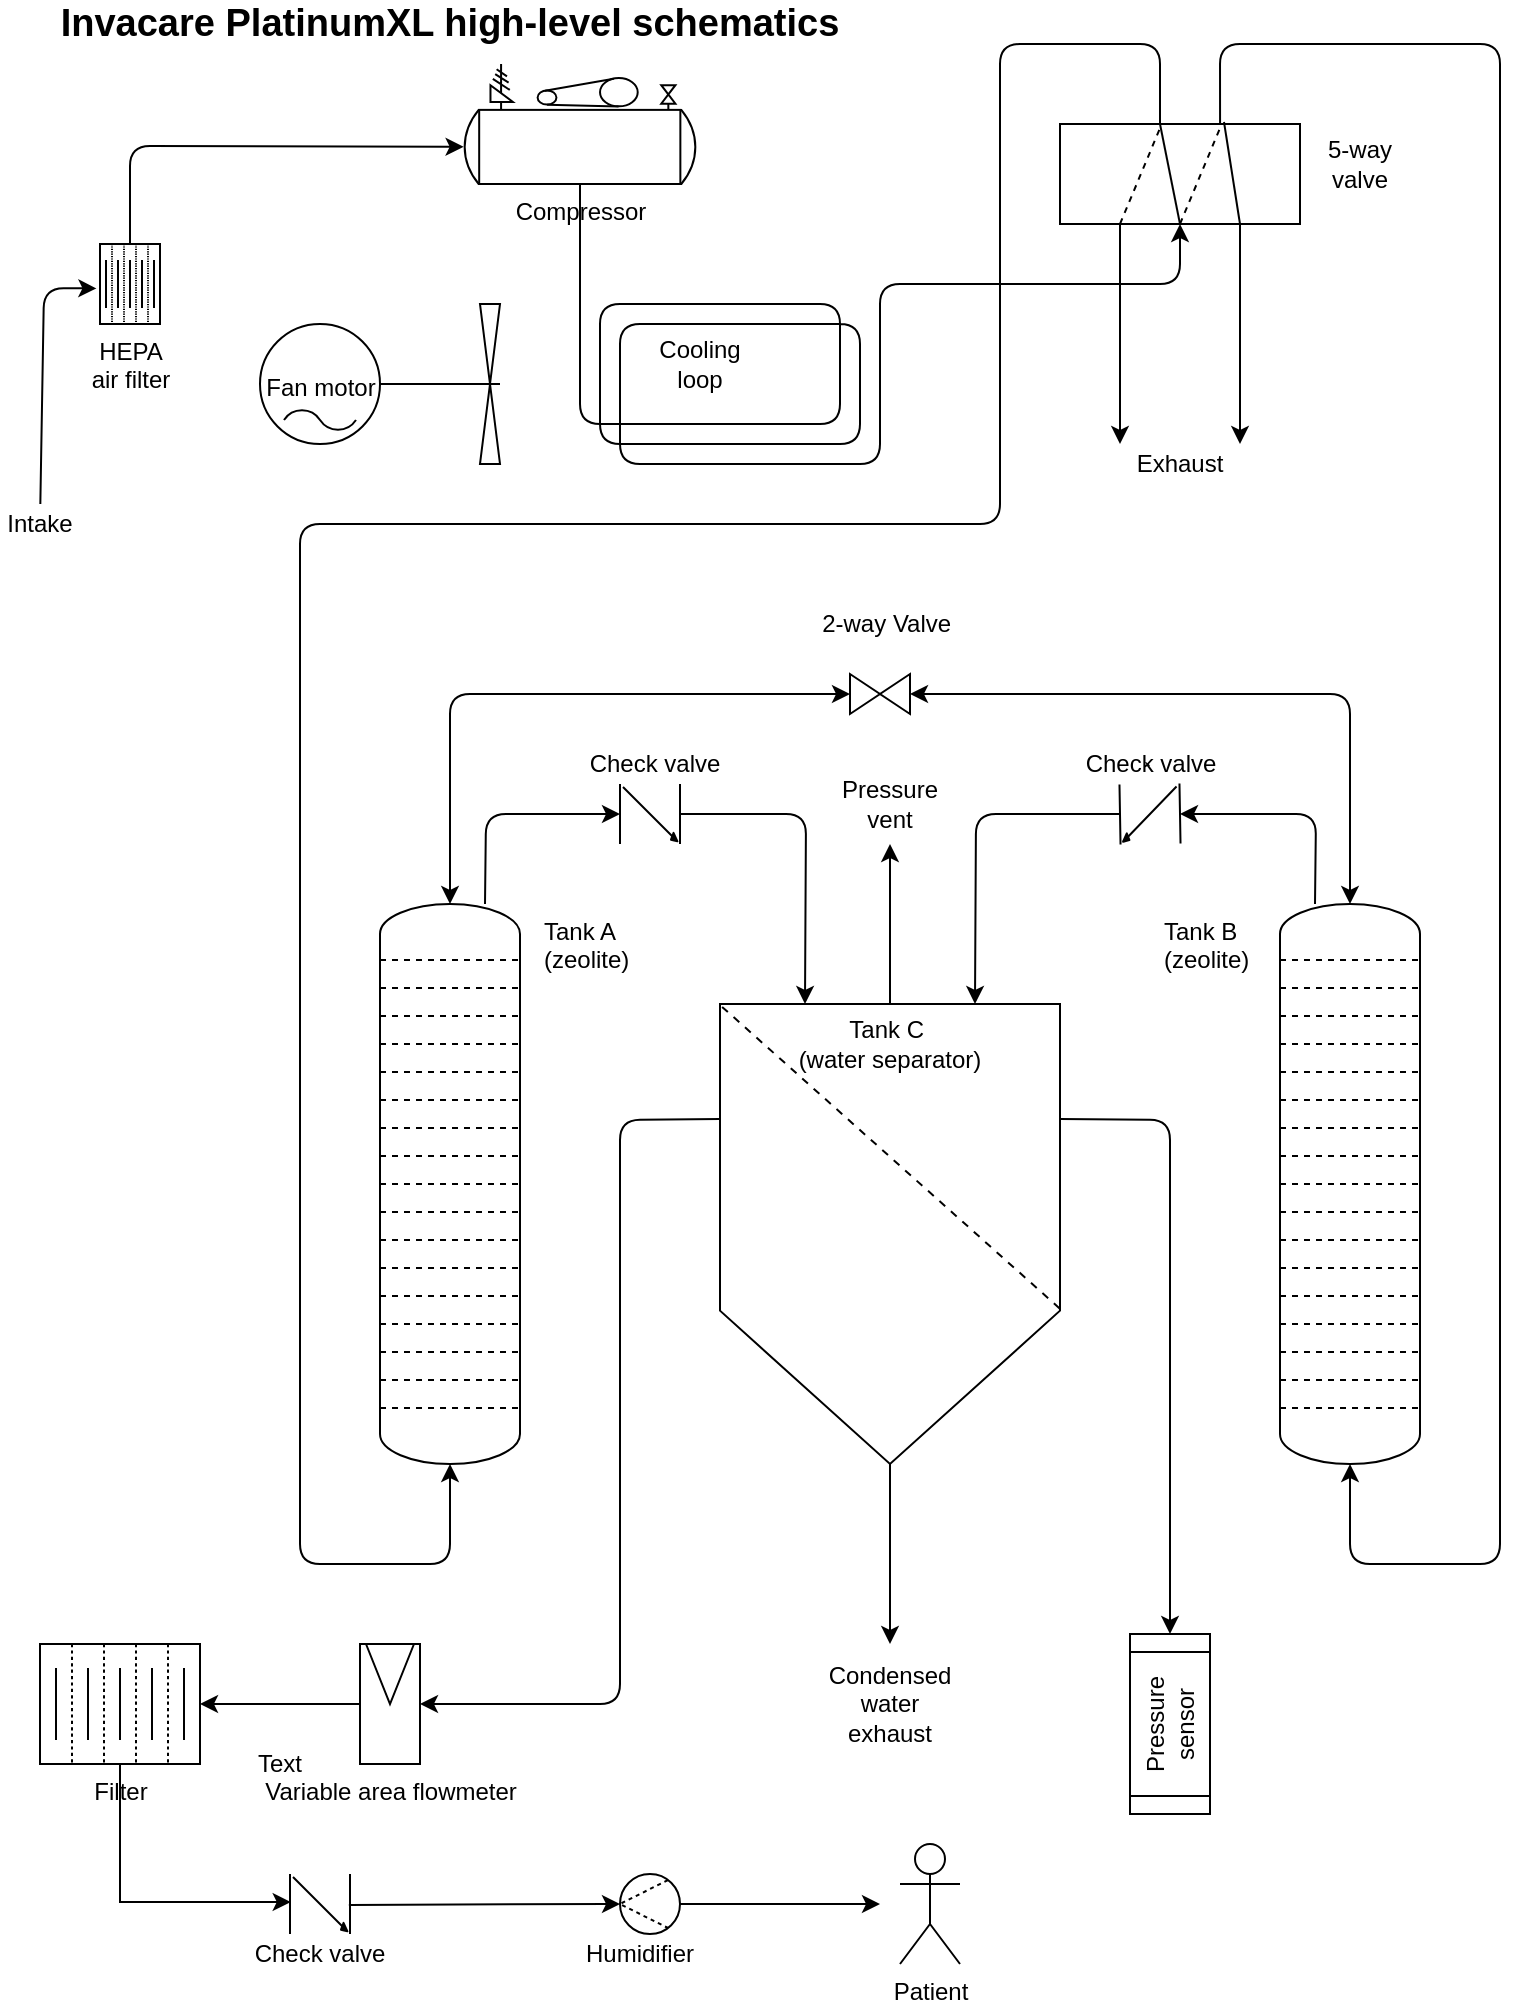 <mxfile version="12.8.5" type="google" pages="2"><diagram id="o3UDUGT663K1OVZrXmTl" name="Mechanical diagram"><mxGraphModel dx="1422" dy="762" grid="1" gridSize="10" guides="1" tooltips="1" connect="1" arrows="1" fold="1" page="1" pageScale="1" pageWidth="850" pageHeight="1100" math="0" shadow="0"><root><mxCell id="0"/><mxCell id="1" parent="0"/><mxCell id="xIg6QCw39Z3vxTg9VOTx-1" value="Compressor" style="verticalLabelPosition=bottom;outlineConnect=0;align=center;dashed=0;html=1;verticalAlign=top;shape=mxgraph.pid.compressors.ac_air_compressor;fontFamily=Helvetica;fontSize=12;fontColor=#000000;strokeColor=#000000;fillColor=#ffffff;" parent="1" vertex="1"><mxGeometry x="240" y="50" width="120" height="60" as="geometry"/></mxCell><mxCell id="xIg6QCw39Z3vxTg9VOTx-2" value="HEPA &lt;br&gt;air filter" style="verticalLabelPosition=bottom;align=center;dashed=0;html=1;verticalAlign=top;shape=mxgraph.pid.filters.press_filter;fontFamily=Helvetica;fontSize=12;fontColor=#000000;strokeColor=#000000;fillColor=#ffffff;" parent="1" vertex="1"><mxGeometry x="60" y="140" width="30" height="40" as="geometry"/></mxCell><mxCell id="xIg6QCw39Z3vxTg9VOTx-15" value="" style="endArrow=classic;html=1;exitX=0.5;exitY=1;exitDx=0;exitDy=0;entryX=0.5;entryY=1;entryDx=0;entryDy=0;" parent="1" source="xIg6QCw39Z3vxTg9VOTx-1" target="xIg6QCw39Z3vxTg9VOTx-26" edge="1"><mxGeometry width="50" height="50" relative="1" as="geometry"><mxPoint x="400" y="460" as="sourcePoint"/><mxPoint x="450" y="240" as="targetPoint"/><Array as="points"><mxPoint x="300" y="230"/><mxPoint x="430" y="230"/><mxPoint x="430" y="170"/><mxPoint x="310" y="170"/><mxPoint x="310" y="240"/><mxPoint x="440" y="240"/><mxPoint x="440" y="180"/><mxPoint x="320" y="180"/><mxPoint x="320" y="250"/><mxPoint x="450" y="250"/><mxPoint x="450" y="160"/><mxPoint x="600" y="160"/></Array></mxGeometry></mxCell><mxCell id="xIg6QCw39Z3vxTg9VOTx-26" value="" style="rounded=0;whiteSpace=wrap;html=1;fillColor=none;" parent="1" vertex="1"><mxGeometry x="540" y="80" width="120" height="50" as="geometry"/></mxCell><mxCell id="xIg6QCw39Z3vxTg9VOTx-29" value="" style="endArrow=classic;html=1;entryX=0.5;entryY=1;entryDx=0;entryDy=0;exitX=0.667;exitY=0;exitDx=0;exitDy=0;exitPerimeter=0;" parent="1" source="xIg6QCw39Z3vxTg9VOTx-26" target="xIg6QCw39Z3vxTg9VOTx-34" edge="1"><mxGeometry width="50" height="50" relative="1" as="geometry"><mxPoint x="640" y="40" as="sourcePoint"/><mxPoint x="630" y="200" as="targetPoint"/><Array as="points"><mxPoint x="620" y="40"/><mxPoint x="760" y="40"/><mxPoint x="760" y="280"/><mxPoint x="760" y="800"/><mxPoint x="685" y="800"/></Array></mxGeometry></mxCell><mxCell id="xIg6QCw39Z3vxTg9VOTx-30" value="" style="endArrow=classic;html=1;entryX=0.5;entryY=1;entryDx=0;entryDy=0;" parent="1" target="xIg6QCw39Z3vxTg9VOTx-33" edge="1"><mxGeometry width="50" height="50" relative="1" as="geometry"><mxPoint x="590" y="80" as="sourcePoint"/><mxPoint x="560" y="200" as="targetPoint"/><Array as="points"><mxPoint x="590" y="40"/><mxPoint x="510" y="40"/><mxPoint x="510" y="280"/><mxPoint x="160" y="280"/><mxPoint x="160" y="800"/><mxPoint x="235" y="800"/></Array></mxGeometry></mxCell><mxCell id="xIg6QCw39Z3vxTg9VOTx-31" value="Cooling loop" style="text;html=1;strokeColor=none;fillColor=none;align=center;verticalAlign=middle;whiteSpace=wrap;rounded=0;" parent="1" vertex="1"><mxGeometry x="340" y="190" width="40" height="20" as="geometry"/></mxCell><mxCell id="xIg6QCw39Z3vxTg9VOTx-32" value="" style="verticalLabelPosition=bottom;outlineConnect=0;align=center;dashed=0;html=1;verticalAlign=top;shape=mxgraph.pid.misc.screening_device,_sieve,_strainer;fontFamily=Helvetica;fontSize=12;fontColor=#000000;strokeColor=#000000;fillColor=#ffffff;" parent="1" vertex="1"><mxGeometry x="370" y="520" width="170" height="230" as="geometry"/></mxCell><mxCell id="xIg6QCw39Z3vxTg9VOTx-33" value="" style="verticalLabelPosition=bottom;outlineConnect=0;align=center;dashed=0;html=1;verticalAlign=top;shape=mxgraph.pid2misc.column;columnType=tray;fontFamily=Helvetica;fontSize=12;fontColor=#000000;strokeColor=#000000;" parent="1" vertex="1"><mxGeometry x="200" y="470" width="70" height="280" as="geometry"/></mxCell><mxCell id="xIg6QCw39Z3vxTg9VOTx-34" value="" style="verticalLabelPosition=bottom;outlineConnect=0;align=center;dashed=0;html=1;verticalAlign=top;shape=mxgraph.pid2misc.column;columnType=tray;fontFamily=Helvetica;fontSize=12;fontColor=#000000;strokeColor=#000000;" parent="1" vertex="1"><mxGeometry x="650" y="470" width="70" height="280" as="geometry"/></mxCell><mxCell id="xIg6QCw39Z3vxTg9VOTx-35" value="" style="endArrow=classic;html=1;exitX=0.75;exitY=1;exitDx=0;exitDy=0;" parent="1" source="xIg6QCw39Z3vxTg9VOTx-26" edge="1"><mxGeometry width="50" height="50" relative="1" as="geometry"><mxPoint x="400" y="320" as="sourcePoint"/><mxPoint x="630" y="240" as="targetPoint"/></mxGeometry></mxCell><mxCell id="xIg6QCw39Z3vxTg9VOTx-38" value="" style="endArrow=classic;html=1;exitX=0.25;exitY=1;exitDx=0;exitDy=0;" parent="1" source="xIg6QCw39Z3vxTg9VOTx-26" edge="1"><mxGeometry width="50" height="50" relative="1" as="geometry"><mxPoint x="400" y="320" as="sourcePoint"/><mxPoint x="570" y="240" as="targetPoint"/></mxGeometry></mxCell><mxCell id="xIg6QCw39Z3vxTg9VOTx-39" value="" style="shape=collate;whiteSpace=wrap;html=1;fillColor=none;rotation=-90;" parent="1" vertex="1"><mxGeometry x="440" y="350" width="20" height="30" as="geometry"/></mxCell><mxCell id="xIg6QCw39Z3vxTg9VOTx-42" value="" style="endArrow=classic;startArrow=classic;html=1;exitX=0.5;exitY=0;exitDx=0;exitDy=0;entryX=0.5;entryY=0;entryDx=0;entryDy=0;" parent="1" source="xIg6QCw39Z3vxTg9VOTx-33" target="xIg6QCw39Z3vxTg9VOTx-39" edge="1"><mxGeometry width="50" height="50" relative="1" as="geometry"><mxPoint x="240" y="450" as="sourcePoint"/><mxPoint x="290" y="400" as="targetPoint"/><Array as="points"><mxPoint x="235" y="365"/></Array></mxGeometry></mxCell><mxCell id="xIg6QCw39Z3vxTg9VOTx-43" value="" style="endArrow=classic;startArrow=classic;html=1;exitX=0.5;exitY=0;exitDx=0;exitDy=0;entryX=0.5;entryY=1;entryDx=0;entryDy=0;" parent="1" source="xIg6QCw39Z3vxTg9VOTx-34" target="xIg6QCw39Z3vxTg9VOTx-39" edge="1"><mxGeometry width="50" height="50" relative="1" as="geometry"><mxPoint x="460" y="380" as="sourcePoint"/><mxPoint x="510" y="330" as="targetPoint"/><Array as="points"><mxPoint x="685" y="365"/></Array></mxGeometry></mxCell><mxCell id="xIg6QCw39Z3vxTg9VOTx-44" value="2-way Valve&amp;nbsp;" style="text;html=1;strokeColor=none;fillColor=none;align=center;verticalAlign=middle;whiteSpace=wrap;rounded=0;" parent="1" vertex="1"><mxGeometry x="420" y="320" width="70" height="20" as="geometry"/></mxCell><mxCell id="xIg6QCw39Z3vxTg9VOTx-47" value="" style="verticalLabelPosition=bottom;align=center;html=1;verticalAlign=top;pointerEvents=1;dashed=0;shape=mxgraph.pid2valves.valve;valveType=check;fontFamily=Helvetica;fontSize=12;fontColor=#000000;strokeColor=#000000;fillColor=#ffffff;" parent="1" vertex="1"><mxGeometry x="320" y="410" width="30" height="30" as="geometry"/></mxCell><mxCell id="xIg6QCw39Z3vxTg9VOTx-49" value="" style="endArrow=classic;html=1;exitX=1;exitY=0.5;exitDx=0;exitDy=0;entryX=0.25;entryY=0;entryDx=0;entryDy=0;" parent="1" source="xIg6QCw39Z3vxTg9VOTx-47" target="xIg6QCw39Z3vxTg9VOTx-32" edge="1"><mxGeometry width="50" height="50" relative="1" as="geometry"><mxPoint x="400" y="510" as="sourcePoint"/><mxPoint x="450" y="460" as="targetPoint"/><Array as="points"><mxPoint x="413" y="425"/></Array></mxGeometry></mxCell><mxCell id="xIg6QCw39Z3vxTg9VOTx-50" value="" style="endArrow=classic;html=1;exitX=0.75;exitY=0;exitDx=0;exitDy=0;entryX=0;entryY=0.5;entryDx=0;entryDy=0;" parent="1" source="xIg6QCw39Z3vxTg9VOTx-33" target="xIg6QCw39Z3vxTg9VOTx-47" edge="1"><mxGeometry width="50" height="50" relative="1" as="geometry"><mxPoint x="400" y="510" as="sourcePoint"/><mxPoint x="450" y="460" as="targetPoint"/><Array as="points"><mxPoint x="253" y="425"/></Array></mxGeometry></mxCell><mxCell id="xIg6QCw39Z3vxTg9VOTx-51" value="`" style="verticalLabelPosition=bottom;align=center;html=1;verticalAlign=top;pointerEvents=1;dashed=0;shape=mxgraph.pid2valves.valve;valveType=check;fontFamily=Helvetica;fontSize=12;fontColor=#000000;strokeColor=#000000;fillColor=#ffffff;rotation=-181;flipV=1;" parent="1" vertex="1"><mxGeometry x="570" y="410" width="30" height="30" as="geometry"/></mxCell><mxCell id="xIg6QCw39Z3vxTg9VOTx-52" value="" style="endArrow=classic;html=1;exitX=0.25;exitY=0;exitDx=0;exitDy=0;" parent="1" source="xIg6QCw39Z3vxTg9VOTx-34" edge="1"><mxGeometry width="50" height="50" relative="1" as="geometry"><mxPoint x="400" y="510" as="sourcePoint"/><mxPoint x="600" y="425" as="targetPoint"/><Array as="points"><mxPoint x="668" y="425"/></Array></mxGeometry></mxCell><mxCell id="xIg6QCw39Z3vxTg9VOTx-53" value="" style="endArrow=classic;html=1;entryX=0.75;entryY=0;entryDx=0;entryDy=0;" parent="1" target="xIg6QCw39Z3vxTg9VOTx-32" edge="1"><mxGeometry width="50" height="50" relative="1" as="geometry"><mxPoint x="570" y="425" as="sourcePoint"/><mxPoint x="450" y="460" as="targetPoint"/><Array as="points"><mxPoint x="498" y="425"/></Array></mxGeometry></mxCell><mxCell id="xIg6QCw39Z3vxTg9VOTx-54" value="Check valve" style="text;html=1;strokeColor=none;fillColor=none;align=center;verticalAlign=middle;whiteSpace=wrap;rounded=0;" parent="1" vertex="1"><mxGeometry x="295" y="390" width="85" height="20" as="geometry"/></mxCell><mxCell id="xIg6QCw39Z3vxTg9VOTx-55" value="Check valve" style="text;html=1;strokeColor=none;fillColor=none;align=center;verticalAlign=middle;whiteSpace=wrap;rounded=0;" parent="1" vertex="1"><mxGeometry x="542.5" y="390" width="85" height="20" as="geometry"/></mxCell><mxCell id="xIg6QCw39Z3vxTg9VOTx-56" value="Exhaust" style="text;html=1;strokeColor=none;fillColor=none;align=center;verticalAlign=middle;whiteSpace=wrap;rounded=0;" parent="1" vertex="1"><mxGeometry x="580" y="240" width="40" height="20" as="geometry"/></mxCell><mxCell id="xIg6QCw39Z3vxTg9VOTx-57" value="" style="endArrow=none;dashed=1;html=1;entryX=0.667;entryY=0.04;entryDx=0;entryDy=0;entryPerimeter=0;exitX=0.5;exitY=1;exitDx=0;exitDy=0;" parent="1" source="xIg6QCw39Z3vxTg9VOTx-26" target="xIg6QCw39Z3vxTg9VOTx-26" edge="1"><mxGeometry width="50" height="50" relative="1" as="geometry"><mxPoint x="400" y="310" as="sourcePoint"/><mxPoint x="450" y="260" as="targetPoint"/></mxGeometry></mxCell><mxCell id="xIg6QCw39Z3vxTg9VOTx-58" value="" style="endArrow=none;dashed=1;html=1;entryX=0.667;entryY=0.04;entryDx=0;entryDy=0;entryPerimeter=0;exitX=0.5;exitY=1;exitDx=0;exitDy=0;" parent="1" edge="1"><mxGeometry width="50" height="50" relative="1" as="geometry"><mxPoint x="570" y="130" as="sourcePoint"/><mxPoint x="590.04" y="82" as="targetPoint"/></mxGeometry></mxCell><mxCell id="xIg6QCw39Z3vxTg9VOTx-60" value="" style="endArrow=none;html=1;exitX=0.5;exitY=1;exitDx=0;exitDy=0;" parent="1" source="xIg6QCw39Z3vxTg9VOTx-26" edge="1"><mxGeometry width="50" height="50" relative="1" as="geometry"><mxPoint x="400" y="310" as="sourcePoint"/><mxPoint x="590" y="80" as="targetPoint"/></mxGeometry></mxCell><mxCell id="xIg6QCw39Z3vxTg9VOTx-61" value="" style="endArrow=none;html=1;exitX=0.75;exitY=1;exitDx=0;exitDy=0;" parent="1" source="xIg6QCw39Z3vxTg9VOTx-26" edge="1"><mxGeometry width="50" height="50" relative="1" as="geometry"><mxPoint x="400" y="310" as="sourcePoint"/><mxPoint x="622" y="79" as="targetPoint"/></mxGeometry></mxCell><mxCell id="xIg6QCw39Z3vxTg9VOTx-62" value="5-way valve" style="text;html=1;strokeColor=none;fillColor=none;align=center;verticalAlign=middle;whiteSpace=wrap;rounded=0;" parent="1" vertex="1"><mxGeometry x="670" y="90" width="40" height="20" as="geometry"/></mxCell><mxCell id="xIg6QCw39Z3vxTg9VOTx-63" value="Pressure &lt;br&gt;sensor" style="shape=process;whiteSpace=wrap;html=1;backgroundOutline=1;fillColor=none;rotation=-90;" parent="1" vertex="1"><mxGeometry x="550" y="860" width="90" height="40" as="geometry"/></mxCell><mxCell id="xIg6QCw39Z3vxTg9VOTx-66" value="" style="endArrow=classic;html=1;exitX=1;exitY=0.25;exitDx=0;exitDy=0;entryX=1;entryY=0.5;entryDx=0;entryDy=0;" parent="1" source="xIg6QCw39Z3vxTg9VOTx-32" target="xIg6QCw39Z3vxTg9VOTx-63" edge="1"><mxGeometry width="50" height="50" relative="1" as="geometry"><mxPoint x="360" y="590" as="sourcePoint"/><mxPoint x="410" y="540" as="targetPoint"/><Array as="points"><mxPoint x="595" y="578"/></Array></mxGeometry></mxCell><mxCell id="xIg6QCw39Z3vxTg9VOTx-67" value="" style="endArrow=classic;html=1;exitX=0.5;exitY=1;exitDx=0;exitDy=0;" parent="1" source="xIg6QCw39Z3vxTg9VOTx-32" edge="1"><mxGeometry width="50" height="50" relative="1" as="geometry"><mxPoint x="360" y="690" as="sourcePoint"/><mxPoint x="455" y="840" as="targetPoint"/></mxGeometry></mxCell><mxCell id="xIg6QCw39Z3vxTg9VOTx-68" value="Condensed water exhaust" style="text;html=1;strokeColor=none;fillColor=none;align=center;verticalAlign=middle;whiteSpace=wrap;rounded=0;" parent="1" vertex="1"><mxGeometry x="435" y="860" width="40" height="20" as="geometry"/></mxCell><mxCell id="xIg6QCw39Z3vxTg9VOTx-69" value="" style="endArrow=classic;html=1;exitX=0.5;exitY=0;exitDx=0;exitDy=0;" parent="1" source="xIg6QCw39Z3vxTg9VOTx-32" edge="1"><mxGeometry width="50" height="50" relative="1" as="geometry"><mxPoint x="360" y="690" as="sourcePoint"/><mxPoint x="455" y="440" as="targetPoint"/></mxGeometry></mxCell><mxCell id="xIg6QCw39Z3vxTg9VOTx-70" value="Pressure&lt;br&gt;vent" style="text;html=1;strokeColor=none;fillColor=none;align=center;verticalAlign=middle;whiteSpace=wrap;rounded=0;" parent="1" vertex="1"><mxGeometry x="435" y="410" width="40" height="20" as="geometry"/></mxCell><mxCell id="xIg6QCw39Z3vxTg9VOTx-73" value="" style="endArrow=classic;html=1;entryX=1;entryY=0.5;entryDx=0;entryDy=0;exitX=0;exitY=0.25;exitDx=0;exitDy=0;" parent="1" source="xIg6QCw39Z3vxTg9VOTx-32" target="xIg6QCw39Z3vxTg9VOTx-74" edge="1"><mxGeometry width="50" height="50" relative="1" as="geometry"><mxPoint x="360" y="690" as="sourcePoint"/><mxPoint x="410" y="640" as="targetPoint"/><Array as="points"><mxPoint x="320" y="578"/><mxPoint x="320" y="870"/></Array></mxGeometry></mxCell><mxCell id="xIg6QCw39Z3vxTg9VOTx-74" value="Variable area flowmeter" style="verticalLabelPosition=bottom;align=center;outlineConnect=0;dashed=0;html=1;verticalAlign=top;shape=mxgraph.pid.flow_sensors.wedge;fontFamily=Helvetica;fontSize=12;fontColor=#000000;strokeColor=#000000;fillColor=#ffffff;" parent="1" vertex="1"><mxGeometry x="190" y="840" width="30" height="60" as="geometry"/></mxCell><mxCell id="xIg6QCw39Z3vxTg9VOTx-75" value="Patient" style="shape=umlActor;verticalLabelPosition=bottom;labelBackgroundColor=#ffffff;verticalAlign=top;html=1;outlineConnect=0;fillColor=none;" parent="1" vertex="1"><mxGeometry x="460" y="940" width="30" height="60" as="geometry"/></mxCell><mxCell id="xIg6QCw39Z3vxTg9VOTx-81" style="edgeStyle=orthogonalEdgeStyle;rounded=0;orthogonalLoop=1;jettySize=auto;html=1;exitX=0.5;exitY=1;exitDx=0;exitDy=0;entryX=0.012;entryY=0.468;entryDx=0;entryDy=0;entryPerimeter=0;" parent="1" source="xIg6QCw39Z3vxTg9VOTx-76" target="XBmkIqGuhEe5JPLgvnmB-6" edge="1"><mxGeometry relative="1" as="geometry"/></mxCell><mxCell id="xIg6QCw39Z3vxTg9VOTx-76" value="Filter" style="verticalLabelPosition=bottom;align=center;dashed=0;html=1;verticalAlign=top;shape=mxgraph.pid.filters.press_filter;fontFamily=Helvetica;fontSize=12;fontColor=#000000;strokeColor=#000000;" parent="1" vertex="1"><mxGeometry x="30" y="840" width="80" height="60" as="geometry"/></mxCell><mxCell id="xIg6QCw39Z3vxTg9VOTx-77" value="" style="endArrow=classic;html=1;exitX=0;exitY=0.5;exitDx=0;exitDy=0;entryX=1;entryY=0.5;entryDx=0;entryDy=0;" parent="1" source="xIg6QCw39Z3vxTg9VOTx-74" target="xIg6QCw39Z3vxTg9VOTx-76" edge="1"><mxGeometry width="50" height="50" relative="1" as="geometry"><mxPoint x="360" y="690" as="sourcePoint"/><mxPoint x="410" y="640" as="targetPoint"/></mxGeometry></mxCell><mxCell id="xIg6QCw39Z3vxTg9VOTx-83" value="" style="endArrow=classic;html=1;entryX=-0.06;entryY=0.555;entryDx=0;entryDy=0;entryPerimeter=0;" parent="1" source="xIg6QCw39Z3vxTg9VOTx-84" target="xIg6QCw39Z3vxTg9VOTx-2" edge="1"><mxGeometry width="50" height="50" relative="1" as="geometry"><mxPoint x="30" y="110" as="sourcePoint"/><mxPoint x="30" y="160" as="targetPoint"/><Array as="points"><mxPoint x="32" y="162"/></Array></mxGeometry></mxCell><mxCell id="xIg6QCw39Z3vxTg9VOTx-84" value="Intake" style="text;html=1;strokeColor=none;fillColor=none;align=center;verticalAlign=middle;whiteSpace=wrap;rounded=0;" parent="1" vertex="1"><mxGeometry x="10" y="270" width="40" height="20" as="geometry"/></mxCell><mxCell id="xIg6QCw39Z3vxTg9VOTx-86" value="Invacare PlatinumXL high-level schematics" style="text;html=1;strokeColor=none;fillColor=none;align=center;verticalAlign=middle;whiteSpace=wrap;rounded=0;fontStyle=1;fontSize=19;" parent="1" vertex="1"><mxGeometry x="20" y="20" width="430" height="20" as="geometry"/></mxCell><mxCell id="xIg6QCw39Z3vxTg9VOTx-87" value="&lt;font style=&quot;font-size: 12px&quot;&gt;Fan motor&lt;/font&gt;" style="dashed=0;outlineConnect=0;align=center;html=1;shape=mxgraph.pid.engines.electric_motor_(ac);fontSize=19;fontFamily=Helvetica;fontColor=#000000;strokeColor=#000000;" parent="1" vertex="1"><mxGeometry x="140" y="180" width="60" height="60" as="geometry"/></mxCell><mxCell id="xIg6QCw39Z3vxTg9VOTx-88" value="" style="shape=collate;whiteSpace=wrap;html=1;fillColor=none;fontSize=19;" parent="1" vertex="1"><mxGeometry x="250" y="170" width="10" height="80" as="geometry"/></mxCell><mxCell id="xIg6QCw39Z3vxTg9VOTx-89" value="" style="endArrow=none;html=1;fontSize=19;exitX=1;exitY=0.5;exitDx=0;exitDy=0;entryX=1;entryY=0.5;entryDx=0;entryDy=0;" parent="1" source="xIg6QCw39Z3vxTg9VOTx-87" target="xIg6QCw39Z3vxTg9VOTx-88" edge="1"><mxGeometry width="50" height="50" relative="1" as="geometry"><mxPoint x="360" y="190" as="sourcePoint"/><mxPoint x="410" y="140" as="targetPoint"/></mxGeometry></mxCell><mxCell id="8XEoy3F8_f0Zf3ag8-nW-8" value="" style="endArrow=classic;html=1;fontSize=19;exitX=0.5;exitY=0;exitDx=0;exitDy=0;exitPerimeter=0;entryX=0.015;entryY=0.69;entryDx=0;entryDy=0;entryPerimeter=0;" parent="1" source="xIg6QCw39Z3vxTg9VOTx-2" target="xIg6QCw39Z3vxTg9VOTx-1" edge="1"><mxGeometry width="50" height="50" relative="1" as="geometry"><mxPoint x="360" y="280" as="sourcePoint"/><mxPoint x="410" y="230" as="targetPoint"/><Array as="points"><mxPoint x="75" y="91"/></Array></mxGeometry></mxCell><mxCell id="XBmkIqGuhEe5JPLgvnmB-3" value="&lt;span style=&quot;white-space: nowrap&quot;&gt;Tank C&amp;nbsp;&lt;/span&gt;&lt;br style=&quot;white-space: nowrap&quot;&gt;&lt;span style=&quot;white-space: nowrap&quot;&gt;(water separator)&lt;/span&gt;" style="text;html=1;strokeColor=none;fillColor=none;align=center;verticalAlign=middle;whiteSpace=wrap;rounded=0;" parent="1" vertex="1"><mxGeometry x="435" y="530" width="40" height="20" as="geometry"/></mxCell><mxCell id="XBmkIqGuhEe5JPLgvnmB-4" value="Tank A &lt;br&gt;(zeolite)" style="text;html=1;" parent="1" vertex="1"><mxGeometry x="280" y="470" width="50" height="40" as="geometry"/></mxCell><mxCell id="XBmkIqGuhEe5JPLgvnmB-5" value="Tank B &lt;br&gt;(zeolite)" style="text;html=1;" parent="1" vertex="1"><mxGeometry x="590" y="470" width="50" height="40" as="geometry"/></mxCell><mxCell id="XBmkIqGuhEe5JPLgvnmB-6" value="" style="verticalLabelPosition=bottom;align=center;html=1;verticalAlign=top;pointerEvents=1;dashed=0;shape=mxgraph.pid2valves.valve;valveType=check;fontFamily=Helvetica;fontSize=12;fontColor=#000000;strokeColor=#000000;fillColor=#ffffff;" parent="1" vertex="1"><mxGeometry x="155" y="955" width="30" height="30" as="geometry"/></mxCell><mxCell id="XBmkIqGuhEe5JPLgvnmB-7" value="" style="endArrow=classic;html=1;exitX=0.981;exitY=0.515;exitDx=0;exitDy=0;exitPerimeter=0;" parent="1" source="XBmkIqGuhEe5JPLgvnmB-6" edge="1"><mxGeometry width="50" height="50" relative="1" as="geometry"><mxPoint x="200" y="970" as="sourcePoint"/><mxPoint x="320" y="970" as="targetPoint"/></mxGeometry></mxCell><mxCell id="XBmkIqGuhEe5JPLgvnmB-8" value="Check valve" style="text;html=1;strokeColor=none;fillColor=none;align=center;verticalAlign=middle;whiteSpace=wrap;rounded=0;" parent="1" vertex="1"><mxGeometry x="130" y="985" width="80" height="20" as="geometry"/></mxCell><mxCell id="XBmkIqGuhEe5JPLgvnmB-10" value="" style="verticalLabelPosition=bottom;align=center;dashed=0;html=1;verticalAlign=top;shape=mxgraph.pid.piping.temporary_strainer;" parent="1" vertex="1"><mxGeometry x="320" y="955" width="30" height="30" as="geometry"/></mxCell><mxCell id="XBmkIqGuhEe5JPLgvnmB-11" value="Text" style="text;html=1;strokeColor=none;fillColor=none;align=center;verticalAlign=middle;whiteSpace=wrap;rounded=0;" parent="1" vertex="1"><mxGeometry x="130" y="890" width="40" height="20" as="geometry"/></mxCell><mxCell id="XBmkIqGuhEe5JPLgvnmB-12" value="Humidifier" style="text;html=1;strokeColor=none;fillColor=none;align=center;verticalAlign=middle;whiteSpace=wrap;rounded=0;" parent="1" vertex="1"><mxGeometry x="310" y="985" width="40" height="20" as="geometry"/></mxCell><mxCell id="XBmkIqGuhEe5JPLgvnmB-13" value="" style="endArrow=classic;html=1;exitX=1;exitY=0.5;exitDx=0;exitDy=0;exitPerimeter=0;" parent="1" source="XBmkIqGuhEe5JPLgvnmB-10" edge="1"><mxGeometry width="50" height="50" relative="1" as="geometry"><mxPoint x="120" y="930" as="sourcePoint"/><mxPoint x="450" y="970" as="targetPoint"/></mxGeometry></mxCell></root></mxGraphModel></diagram><diagram id="pn0hGaSppI2WfonmTyIw" name="Electrical diagram"><mxGraphModel dx="1673" dy="896" grid="1" gridSize="10" guides="1" tooltips="1" connect="1" arrows="1" fold="1" page="1" pageScale="1" pageWidth="850" pageHeight="1100" math="0" shadow="0"><root><mxCell id="ppkDVN5l0MeXiGbgv2dZ-0"/><mxCell id="ppkDVN5l0MeXiGbgv2dZ-1" parent="ppkDVN5l0MeXiGbgv2dZ-0"/><mxCell id="Ujp9HYSkOnidSRbUJOwB-0" value="" style="pointerEvents=1;verticalLabelPosition=bottom;shadow=0;dashed=0;align=center;html=1;verticalAlign=top;shape=mxgraph.electrical.signal_sources.ac_source;fillColor=none;fontSize=19;" vertex="1" parent="ppkDVN5l0MeXiGbgv2dZ-1"><mxGeometry x="60" y="110" width="60" height="60" as="geometry"/></mxCell><mxCell id="Ujp9HYSkOnidSRbUJOwB-1" value="&lt;font style=&quot;font-size: 12px&quot;&gt;Compressor &lt;br&gt;motor&lt;/font&gt;" style="verticalLabelPosition=middle;shadow=0;dashed=0;align=center;html=1;verticalAlign=middle;strokeWidth=1;shape=ellipse;fontSize=32;perimeter=ellipsePerimeter;fillColor=none;" vertex="1" parent="ppkDVN5l0MeXiGbgv2dZ-1"><mxGeometry x="130" y="360" width="100" height="100" as="geometry"/></mxCell><mxCell id="Ujp9HYSkOnidSRbUJOwB-2" value="" style="pointerEvents=1;verticalLabelPosition=bottom;shadow=0;dashed=0;align=center;html=1;verticalAlign=top;shape=mxgraph.electrical.capacitors.capacitor_1;fillColor=none;fontSize=19;rotation=-89;" vertex="1" parent="ppkDVN5l0MeXiGbgv2dZ-1"><mxGeometry x="30" y="405" width="68.58" height="30" as="geometry"/></mxCell><mxCell id="Ujp9HYSkOnidSRbUJOwB-3" value="&lt;font style=&quot;font-size: 12px&quot;&gt;Fan &lt;br&gt;motor&lt;/font&gt;" style="verticalLabelPosition=middle;shadow=0;dashed=0;align=center;html=1;verticalAlign=middle;strokeWidth=1;shape=ellipse;fontSize=32;perimeter=ellipsePerimeter;fillColor=none;" vertex="1" parent="ppkDVN5l0MeXiGbgv2dZ-1"><mxGeometry x="130" y="510" width="100" height="100" as="geometry"/></mxCell><mxCell id="Ujp9HYSkOnidSRbUJOwB-6" value="electronics &lt;br&gt;board" style="rounded=1;whiteSpace=wrap;html=1;fillColor=none;fontSize=19;" vertex="1" parent="ppkDVN5l0MeXiGbgv2dZ-1"><mxGeometry x="410" y="30" width="180" height="690" as="geometry"/></mxCell><mxCell id="Ujp9HYSkOnidSRbUJOwB-13" value="5-way valve" style="verticalLabelPosition=bottom;align=center;html=1;verticalAlign=top;pointerEvents=1;dashed=0;shape=mxgraph.pid2valves.valve;valveType=gate;actuator=diaph;fillColor=none;fontSize=19;" vertex="1" parent="ppkDVN5l0MeXiGbgv2dZ-1"><mxGeometry x="718" y="480" width="37" height="30" as="geometry"/></mxCell><mxCell id="Ujp9HYSkOnidSRbUJOwB-14" value="2-way valve" style="verticalLabelPosition=bottom;align=center;html=1;verticalAlign=top;pointerEvents=1;dashed=0;shape=mxgraph.pid2valves.valve;valveType=gate;actuator=diaph;fillColor=none;fontSize=19;" vertex="1" parent="ppkDVN5l0MeXiGbgv2dZ-1"><mxGeometry x="718" y="590" width="37" height="30" as="geometry"/></mxCell><mxCell id="Ujp9HYSkOnidSRbUJOwB-15" value="Buzzer" style="pointerEvents=1;verticalLabelPosition=bottom;shadow=0;dashed=0;align=center;html=1;verticalAlign=top;shape=mxgraph.electrical.electro-mechanical.loudspeaker;fillColor=none;fontSize=19;" vertex="1" parent="ppkDVN5l0MeXiGbgv2dZ-1"><mxGeometry x="710" y="200" width="25" height="50" as="geometry"/></mxCell><mxCell id="Ujp9HYSkOnidSRbUJOwB-17" value="" style="pointerEvents=1;verticalLabelPosition=bottom;shadow=0;dashed=0;align=center;html=1;verticalAlign=top;shape=mxgraph.electrical.electro-mechanical.switch_disconnector;fillColor=none;fontSize=19;" vertex="1" parent="ppkDVN5l0MeXiGbgv2dZ-1"><mxGeometry x="155" y="80" width="75" height="19" as="geometry"/></mxCell><mxCell id="Ujp9HYSkOnidSRbUJOwB-18" value="" style="pointerEvents=1;verticalLabelPosition=bottom;shadow=0;dashed=0;align=center;html=1;verticalAlign=top;shape=mxgraph.electrical.electro-mechanical.push_switch_nc;fillColor=none;fontSize=19;" vertex="1" parent="ppkDVN5l0MeXiGbgv2dZ-1"><mxGeometry x="250" y="90" width="80" height="10" as="geometry"/></mxCell><mxCell id="Ujp9HYSkOnidSRbUJOwB-19" value="" style="endArrow=none;html=1;fontSize=19;exitX=1;exitY=0.845;exitDx=0;exitDy=0;exitPerimeter=0;entryX=0;entryY=0.6;entryDx=0;entryDy=0;entryPerimeter=0;" edge="1" parent="ppkDVN5l0MeXiGbgv2dZ-1" source="Ujp9HYSkOnidSRbUJOwB-17" target="Ujp9HYSkOnidSRbUJOwB-18"><mxGeometry width="50" height="50" relative="1" as="geometry"><mxPoint x="380" y="200" as="sourcePoint"/><mxPoint x="430" y="150" as="targetPoint"/></mxGeometry></mxCell><mxCell id="Ujp9HYSkOnidSRbUJOwB-20" value="" style="endArrow=none;html=1;fontSize=19;exitX=0.5;exitY=0;exitDx=0;exitDy=0;exitPerimeter=0;entryX=0;entryY=0.845;entryDx=0;entryDy=0;entryPerimeter=0;" edge="1" parent="ppkDVN5l0MeXiGbgv2dZ-1" source="Ujp9HYSkOnidSRbUJOwB-0" target="Ujp9HYSkOnidSRbUJOwB-17"><mxGeometry width="50" height="50" relative="1" as="geometry"><mxPoint x="380" y="200" as="sourcePoint"/><mxPoint x="430" y="150" as="targetPoint"/><Array as="points"><mxPoint x="90" y="96"/></Array></mxGeometry></mxCell><mxCell id="Ujp9HYSkOnidSRbUJOwB-24" value="" style="verticalLabelPosition=bottom;shadow=0;dashed=0;align=center;html=1;verticalAlign=top;strokeWidth=1;shape=mxgraph.mockup.markup.line;strokeColor=#000000;fillColor=none;fontSize=19;" vertex="1" parent="ppkDVN5l0MeXiGbgv2dZ-1"><mxGeometry x="330" y="86" width="80" height="20" as="geometry"/></mxCell><mxCell id="Ujp9HYSkOnidSRbUJOwB-27" value="" style="endArrow=none;html=1;fontSize=19;exitX=0.5;exitY=1;exitDx=0;exitDy=0;exitPerimeter=0;" edge="1" parent="ppkDVN5l0MeXiGbgv2dZ-1" source="Ujp9HYSkOnidSRbUJOwB-0"><mxGeometry width="50" height="50" relative="1" as="geometry"><mxPoint x="280" y="230" as="sourcePoint"/><mxPoint x="330" y="180" as="targetPoint"/><Array as="points"><mxPoint x="90" y="180"/></Array></mxGeometry></mxCell><mxCell id="Ujp9HYSkOnidSRbUJOwB-28" value="" style="verticalLabelPosition=bottom;shadow=0;dashed=0;align=center;html=1;verticalAlign=top;strokeWidth=1;shape=mxgraph.mockup.markup.line;strokeColor=#000000;fillColor=none;fontSize=19;" vertex="1" parent="ppkDVN5l0MeXiGbgv2dZ-1"><mxGeometry x="330" y="170" width="80" height="20" as="geometry"/></mxCell><mxCell id="Ujp9HYSkOnidSRbUJOwB-29" value="" style="verticalLabelPosition=bottom;shadow=0;dashed=1;align=center;html=1;verticalAlign=top;strokeWidth=1;shape=mxgraph.mockup.markup.line;strokeColor=#999999;fillColor=none;fontSize=19;" vertex="1" parent="ppkDVN5l0MeXiGbgv2dZ-1"><mxGeometry x="229" y="400" width="180" height="20" as="geometry"/></mxCell><mxCell id="Ujp9HYSkOnidSRbUJOwB-34" value="" style="endArrow=none;html=1;fontSize=19;exitX=1;exitY=0.5;exitDx=0;exitDy=0;exitPerimeter=0;entryX=0.5;entryY=0;entryDx=0;entryDy=0;" edge="1" parent="ppkDVN5l0MeXiGbgv2dZ-1" source="Ujp9HYSkOnidSRbUJOwB-2" target="Ujp9HYSkOnidSRbUJOwB-1"><mxGeometry width="50" height="50" relative="1" as="geometry"><mxPoint x="270" y="340" as="sourcePoint"/><mxPoint x="320" y="290" as="targetPoint"/><Array as="points"><mxPoint x="65" y="330"/><mxPoint x="180" y="330"/></Array></mxGeometry></mxCell><mxCell id="Ujp9HYSkOnidSRbUJOwB-35" value="" style="endArrow=none;html=1;fontSize=19;exitX=0;exitY=0.5;exitDx=0;exitDy=0;exitPerimeter=0;entryX=0.5;entryY=1;entryDx=0;entryDy=0;" edge="1" parent="ppkDVN5l0MeXiGbgv2dZ-1" source="Ujp9HYSkOnidSRbUJOwB-2" target="Ujp9HYSkOnidSRbUJOwB-1"><mxGeometry width="50" height="50" relative="1" as="geometry"><mxPoint x="270" y="340" as="sourcePoint"/><mxPoint x="320" y="290" as="targetPoint"/><Array as="points"><mxPoint x="64" y="480"/><mxPoint x="180" y="480"/></Array></mxGeometry></mxCell><mxCell id="Ujp9HYSkOnidSRbUJOwB-36" value="" style="verticalLabelPosition=bottom;shadow=0;dashed=1;align=center;html=1;verticalAlign=top;strokeWidth=1;shape=mxgraph.mockup.markup.line;strokeColor=#999999;fillColor=none;fontSize=19;" vertex="1" parent="ppkDVN5l0MeXiGbgv2dZ-1"><mxGeometry x="229" y="570" width="181" height="20" as="geometry"/></mxCell><mxCell id="Ujp9HYSkOnidSRbUJOwB-39" value="" style="verticalLabelPosition=bottom;shadow=0;dashed=1;align=center;html=1;verticalAlign=top;strokeWidth=1;shape=mxgraph.mockup.markup.line;strokeColor=#999999;fillColor=none;fontSize=19;" vertex="1" parent="ppkDVN5l0MeXiGbgv2dZ-1"><mxGeometry x="590" y="215" width="120" height="20" as="geometry"/></mxCell><mxCell id="Ujp9HYSkOnidSRbUJOwB-40" value="" style="verticalLabelPosition=bottom;shadow=0;dashed=1;align=center;html=1;verticalAlign=top;strokeWidth=1;shape=mxgraph.mockup.markup.line;strokeColor=#999999;fillColor=none;fontSize=19;" vertex="1" parent="ppkDVN5l0MeXiGbgv2dZ-1"><mxGeometry x="590" y="360" width="110" height="20" as="geometry"/></mxCell><mxCell id="Ujp9HYSkOnidSRbUJOwB-44" value="Counter" style="shape=image;html=1;verticalAlign=top;verticalLabelPosition=bottom;labelBackgroundColor=#ffffff;imageAspect=0;aspect=fixed;image=https://cdn2.iconfinder.com/data/icons/fatcow/32x32/counter.png;fillColor=none;fontSize=19;" vertex="1" parent="ppkDVN5l0MeXiGbgv2dZ-1"><mxGeometry x="703" y="353" width="32" height="32" as="geometry"/></mxCell><mxCell id="Ujp9HYSkOnidSRbUJOwB-45" value="" style="verticalLabelPosition=bottom;shadow=0;dashed=1;align=center;html=1;verticalAlign=top;strokeWidth=1;shape=mxgraph.mockup.markup.line;strokeColor=#999999;fillColor=none;fontSize=19;" vertex="1" parent="ppkDVN5l0MeXiGbgv2dZ-1"><mxGeometry x="590" y="490" width="120" height="20" as="geometry"/></mxCell><mxCell id="Ujp9HYSkOnidSRbUJOwB-46" value="" style="verticalLabelPosition=bottom;shadow=0;dashed=1;align=center;html=1;verticalAlign=top;strokeWidth=1;shape=mxgraph.mockup.markup.line;strokeColor=#999999;fillColor=none;fontSize=19;" vertex="1" parent="ppkDVN5l0MeXiGbgv2dZ-1"><mxGeometry x="590" y="600" width="120" height="20" as="geometry"/></mxCell></root></mxGraphModel></diagram></mxfile>